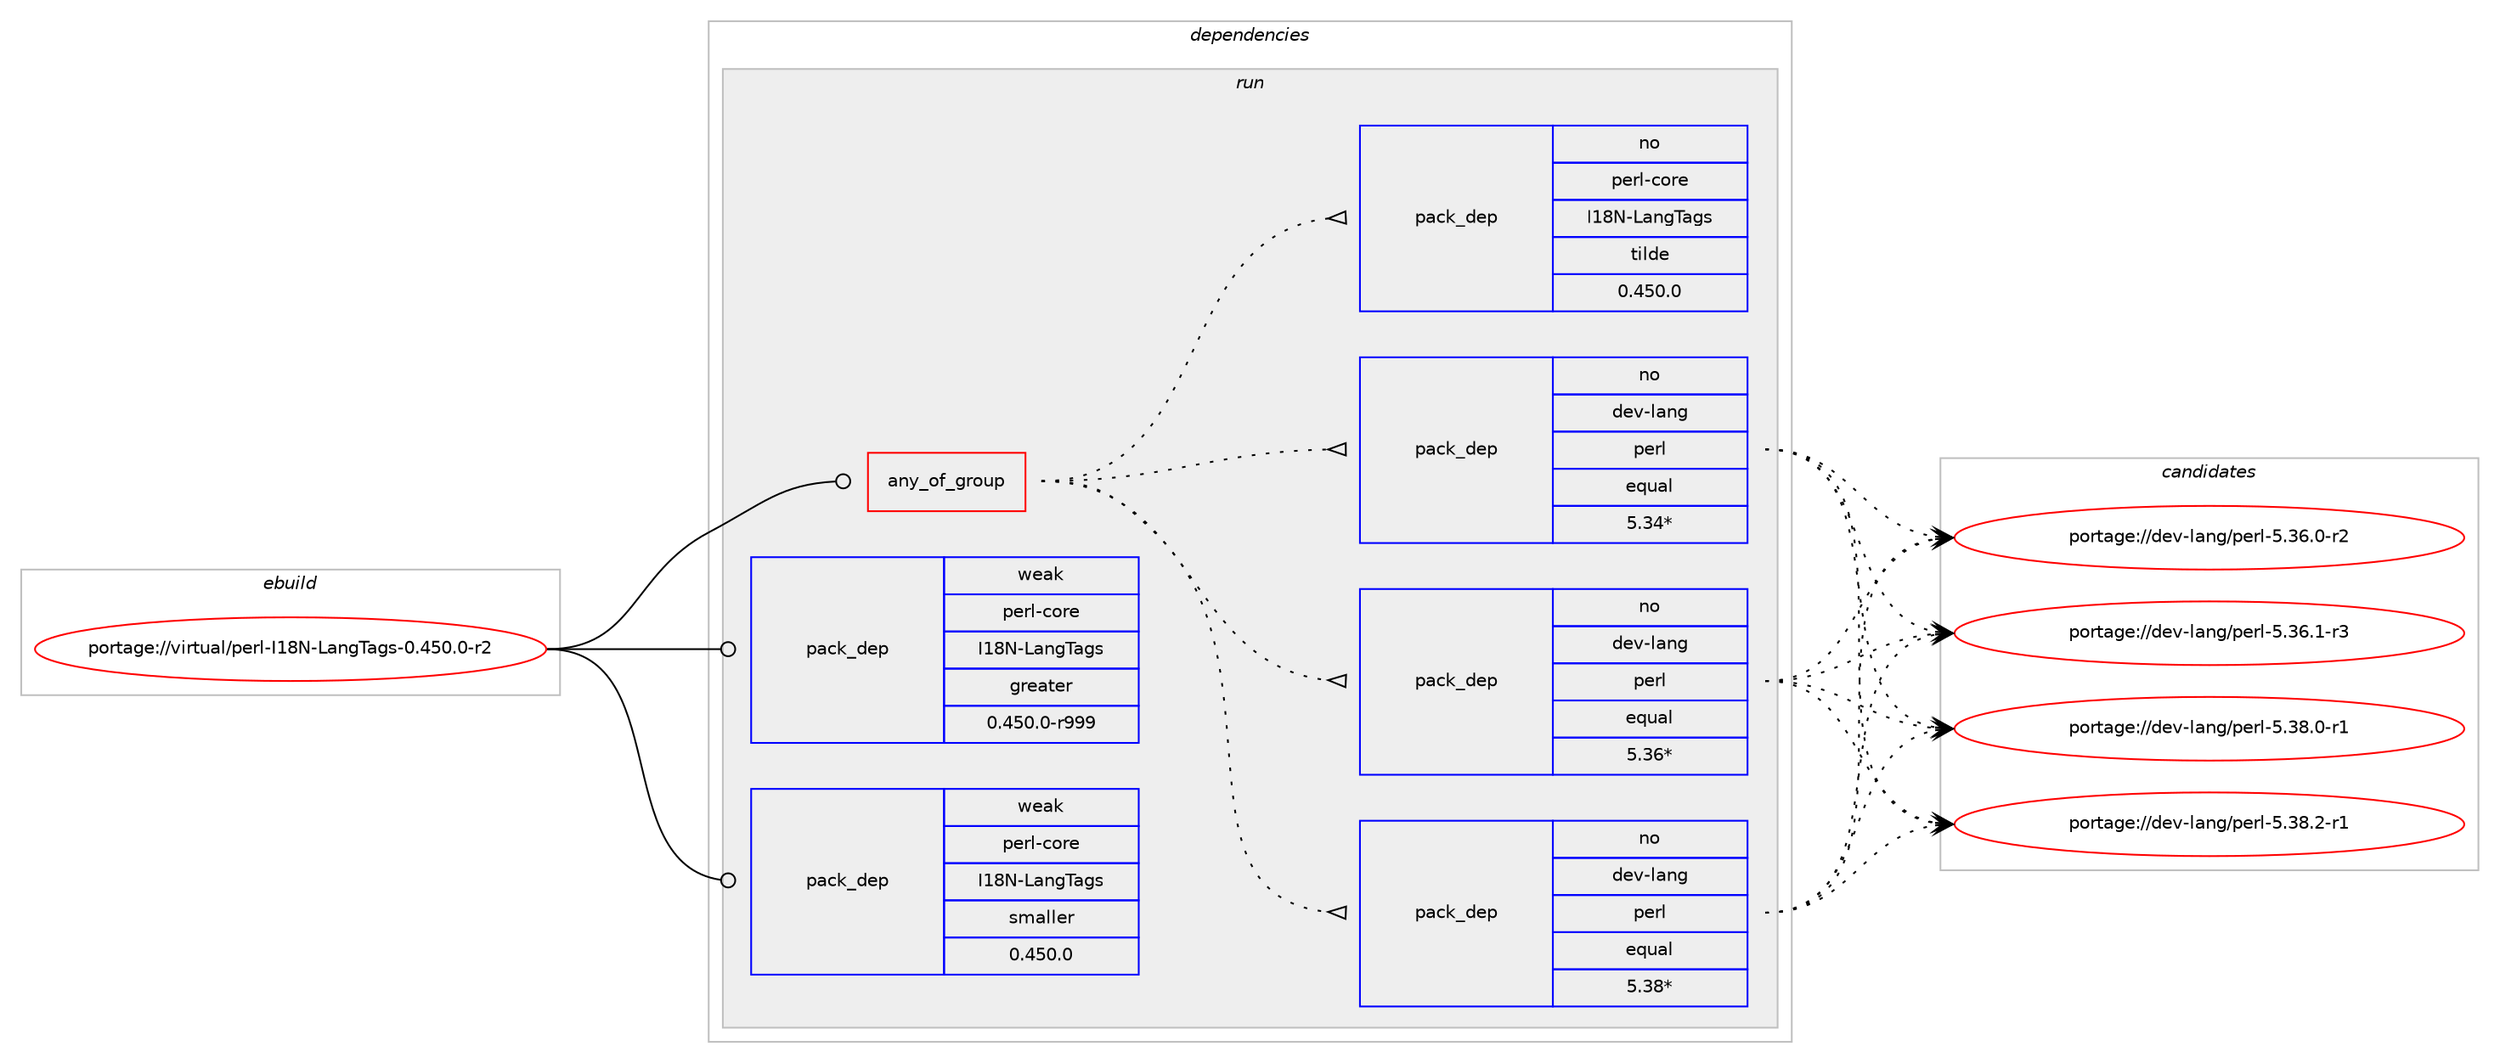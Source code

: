 digraph prolog {

# *************
# Graph options
# *************

newrank=true;
concentrate=true;
compound=true;
graph [rankdir=LR,fontname=Helvetica,fontsize=10,ranksep=1.5];#, ranksep=2.5, nodesep=0.2];
edge  [arrowhead=vee];
node  [fontname=Helvetica,fontsize=10];

# **********
# The ebuild
# **********

subgraph cluster_leftcol {
color=gray;
rank=same;
label=<<i>ebuild</i>>;
id [label="portage://virtual/perl-I18N-LangTags-0.450.0-r2", color=red, width=4, href="../virtual/perl-I18N-LangTags-0.450.0-r2.svg"];
}

# ****************
# The dependencies
# ****************

subgraph cluster_midcol {
color=gray;
label=<<i>dependencies</i>>;
subgraph cluster_compile {
fillcolor="#eeeeee";
style=filled;
label=<<i>compile</i>>;
}
subgraph cluster_compileandrun {
fillcolor="#eeeeee";
style=filled;
label=<<i>compile and run</i>>;
}
subgraph cluster_run {
fillcolor="#eeeeee";
style=filled;
label=<<i>run</i>>;
subgraph any221 {
dependency22586 [label=<<TABLE BORDER="0" CELLBORDER="1" CELLSPACING="0" CELLPADDING="4"><TR><TD CELLPADDING="10">any_of_group</TD></TR></TABLE>>, shape=none, color=red];subgraph pack7068 {
dependency22587 [label=<<TABLE BORDER="0" CELLBORDER="1" CELLSPACING="0" CELLPADDING="4" WIDTH="220"><TR><TD ROWSPAN="6" CELLPADDING="30">pack_dep</TD></TR><TR><TD WIDTH="110">no</TD></TR><TR><TD>dev-lang</TD></TR><TR><TD>perl</TD></TR><TR><TD>equal</TD></TR><TR><TD>5.38*</TD></TR></TABLE>>, shape=none, color=blue];
}
dependency22586:e -> dependency22587:w [weight=20,style="dotted",arrowhead="oinv"];
subgraph pack7069 {
dependency22588 [label=<<TABLE BORDER="0" CELLBORDER="1" CELLSPACING="0" CELLPADDING="4" WIDTH="220"><TR><TD ROWSPAN="6" CELLPADDING="30">pack_dep</TD></TR><TR><TD WIDTH="110">no</TD></TR><TR><TD>dev-lang</TD></TR><TR><TD>perl</TD></TR><TR><TD>equal</TD></TR><TR><TD>5.36*</TD></TR></TABLE>>, shape=none, color=blue];
}
dependency22586:e -> dependency22588:w [weight=20,style="dotted",arrowhead="oinv"];
subgraph pack7070 {
dependency22589 [label=<<TABLE BORDER="0" CELLBORDER="1" CELLSPACING="0" CELLPADDING="4" WIDTH="220"><TR><TD ROWSPAN="6" CELLPADDING="30">pack_dep</TD></TR><TR><TD WIDTH="110">no</TD></TR><TR><TD>dev-lang</TD></TR><TR><TD>perl</TD></TR><TR><TD>equal</TD></TR><TR><TD>5.34*</TD></TR></TABLE>>, shape=none, color=blue];
}
dependency22586:e -> dependency22589:w [weight=20,style="dotted",arrowhead="oinv"];
subgraph pack7071 {
dependency22590 [label=<<TABLE BORDER="0" CELLBORDER="1" CELLSPACING="0" CELLPADDING="4" WIDTH="220"><TR><TD ROWSPAN="6" CELLPADDING="30">pack_dep</TD></TR><TR><TD WIDTH="110">no</TD></TR><TR><TD>perl-core</TD></TR><TR><TD>I18N-LangTags</TD></TR><TR><TD>tilde</TD></TR><TR><TD>0.450.0</TD></TR></TABLE>>, shape=none, color=blue];
}
dependency22586:e -> dependency22590:w [weight=20,style="dotted",arrowhead="oinv"];
}
id:e -> dependency22586:w [weight=20,style="solid",arrowhead="odot"];
# *** BEGIN UNKNOWN DEPENDENCY TYPE (TODO) ***
# id -> package_dependency(portage://virtual/perl-I18N-LangTags-0.450.0-r2,run,no,dev-lang,perl,none,[,,],any_same_slot,[])
# *** END UNKNOWN DEPENDENCY TYPE (TODO) ***

subgraph pack7072 {
dependency22591 [label=<<TABLE BORDER="0" CELLBORDER="1" CELLSPACING="0" CELLPADDING="4" WIDTH="220"><TR><TD ROWSPAN="6" CELLPADDING="30">pack_dep</TD></TR><TR><TD WIDTH="110">weak</TD></TR><TR><TD>perl-core</TD></TR><TR><TD>I18N-LangTags</TD></TR><TR><TD>greater</TD></TR><TR><TD>0.450.0-r999</TD></TR></TABLE>>, shape=none, color=blue];
}
id:e -> dependency22591:w [weight=20,style="solid",arrowhead="odot"];
subgraph pack7073 {
dependency22592 [label=<<TABLE BORDER="0" CELLBORDER="1" CELLSPACING="0" CELLPADDING="4" WIDTH="220"><TR><TD ROWSPAN="6" CELLPADDING="30">pack_dep</TD></TR><TR><TD WIDTH="110">weak</TD></TR><TR><TD>perl-core</TD></TR><TR><TD>I18N-LangTags</TD></TR><TR><TD>smaller</TD></TR><TR><TD>0.450.0</TD></TR></TABLE>>, shape=none, color=blue];
}
id:e -> dependency22592:w [weight=20,style="solid",arrowhead="odot"];
}
}

# **************
# The candidates
# **************

subgraph cluster_choices {
rank=same;
color=gray;
label=<<i>candidates</i>>;

subgraph choice7068 {
color=black;
nodesep=1;
choice100101118451089711010347112101114108455346515446484511450 [label="portage://dev-lang/perl-5.36.0-r2", color=red, width=4,href="../dev-lang/perl-5.36.0-r2.svg"];
choice100101118451089711010347112101114108455346515446494511451 [label="portage://dev-lang/perl-5.36.1-r3", color=red, width=4,href="../dev-lang/perl-5.36.1-r3.svg"];
choice100101118451089711010347112101114108455346515646484511449 [label="portage://dev-lang/perl-5.38.0-r1", color=red, width=4,href="../dev-lang/perl-5.38.0-r1.svg"];
choice100101118451089711010347112101114108455346515646504511449 [label="portage://dev-lang/perl-5.38.2-r1", color=red, width=4,href="../dev-lang/perl-5.38.2-r1.svg"];
dependency22587:e -> choice100101118451089711010347112101114108455346515446484511450:w [style=dotted,weight="100"];
dependency22587:e -> choice100101118451089711010347112101114108455346515446494511451:w [style=dotted,weight="100"];
dependency22587:e -> choice100101118451089711010347112101114108455346515646484511449:w [style=dotted,weight="100"];
dependency22587:e -> choice100101118451089711010347112101114108455346515646504511449:w [style=dotted,weight="100"];
}
subgraph choice7069 {
color=black;
nodesep=1;
choice100101118451089711010347112101114108455346515446484511450 [label="portage://dev-lang/perl-5.36.0-r2", color=red, width=4,href="../dev-lang/perl-5.36.0-r2.svg"];
choice100101118451089711010347112101114108455346515446494511451 [label="portage://dev-lang/perl-5.36.1-r3", color=red, width=4,href="../dev-lang/perl-5.36.1-r3.svg"];
choice100101118451089711010347112101114108455346515646484511449 [label="portage://dev-lang/perl-5.38.0-r1", color=red, width=4,href="../dev-lang/perl-5.38.0-r1.svg"];
choice100101118451089711010347112101114108455346515646504511449 [label="portage://dev-lang/perl-5.38.2-r1", color=red, width=4,href="../dev-lang/perl-5.38.2-r1.svg"];
dependency22588:e -> choice100101118451089711010347112101114108455346515446484511450:w [style=dotted,weight="100"];
dependency22588:e -> choice100101118451089711010347112101114108455346515446494511451:w [style=dotted,weight="100"];
dependency22588:e -> choice100101118451089711010347112101114108455346515646484511449:w [style=dotted,weight="100"];
dependency22588:e -> choice100101118451089711010347112101114108455346515646504511449:w [style=dotted,weight="100"];
}
subgraph choice7070 {
color=black;
nodesep=1;
choice100101118451089711010347112101114108455346515446484511450 [label="portage://dev-lang/perl-5.36.0-r2", color=red, width=4,href="../dev-lang/perl-5.36.0-r2.svg"];
choice100101118451089711010347112101114108455346515446494511451 [label="portage://dev-lang/perl-5.36.1-r3", color=red, width=4,href="../dev-lang/perl-5.36.1-r3.svg"];
choice100101118451089711010347112101114108455346515646484511449 [label="portage://dev-lang/perl-5.38.0-r1", color=red, width=4,href="../dev-lang/perl-5.38.0-r1.svg"];
choice100101118451089711010347112101114108455346515646504511449 [label="portage://dev-lang/perl-5.38.2-r1", color=red, width=4,href="../dev-lang/perl-5.38.2-r1.svg"];
dependency22589:e -> choice100101118451089711010347112101114108455346515446484511450:w [style=dotted,weight="100"];
dependency22589:e -> choice100101118451089711010347112101114108455346515446494511451:w [style=dotted,weight="100"];
dependency22589:e -> choice100101118451089711010347112101114108455346515646484511449:w [style=dotted,weight="100"];
dependency22589:e -> choice100101118451089711010347112101114108455346515646504511449:w [style=dotted,weight="100"];
}
subgraph choice7071 {
color=black;
nodesep=1;
}
subgraph choice7072 {
color=black;
nodesep=1;
}
subgraph choice7073 {
color=black;
nodesep=1;
}
}

}
